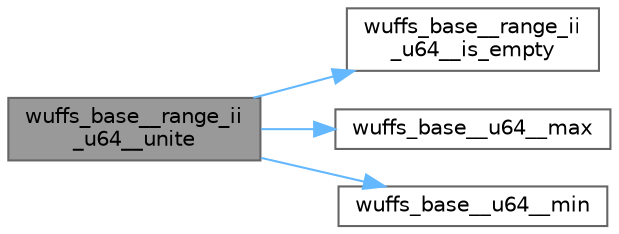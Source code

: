 digraph "wuffs_base__range_ii_u64__unite"
{
 // LATEX_PDF_SIZE
  bgcolor="transparent";
  edge [fontname=Helvetica,fontsize=10,labelfontname=Helvetica,labelfontsize=10];
  node [fontname=Helvetica,fontsize=10,shape=box,height=0.2,width=0.4];
  rankdir="LR";
  Node1 [id="Node000001",label="wuffs_base__range_ii\l_u64__unite",height=0.2,width=0.4,color="gray40", fillcolor="grey60", style="filled", fontcolor="black",tooltip=" "];
  Node1 -> Node2 [id="edge1_Node000001_Node000002",color="steelblue1",style="solid",tooltip=" "];
  Node2 [id="Node000002",label="wuffs_base__range_ii\l_u64__is_empty",height=0.2,width=0.4,color="grey40", fillcolor="white", style="filled",URL="$wuffs-v0_83_8c.html#ae9a300f9c98e4b23027f1bb9e0c0ab32",tooltip=" "];
  Node1 -> Node3 [id="edge2_Node000001_Node000003",color="steelblue1",style="solid",tooltip=" "];
  Node3 [id="Node000003",label="wuffs_base__u64__max",height=0.2,width=0.4,color="grey40", fillcolor="white", style="filled",URL="$wuffs-v0_83_8c.html#a96e9b368633c2f4d6746acf4a28bc095",tooltip=" "];
  Node1 -> Node4 [id="edge3_Node000001_Node000004",color="steelblue1",style="solid",tooltip=" "];
  Node4 [id="Node000004",label="wuffs_base__u64__min",height=0.2,width=0.4,color="grey40", fillcolor="white", style="filled",URL="$wuffs-v0_83_8c.html#a31d9bb0878828d87801ed6166e8fccd7",tooltip=" "];
}
